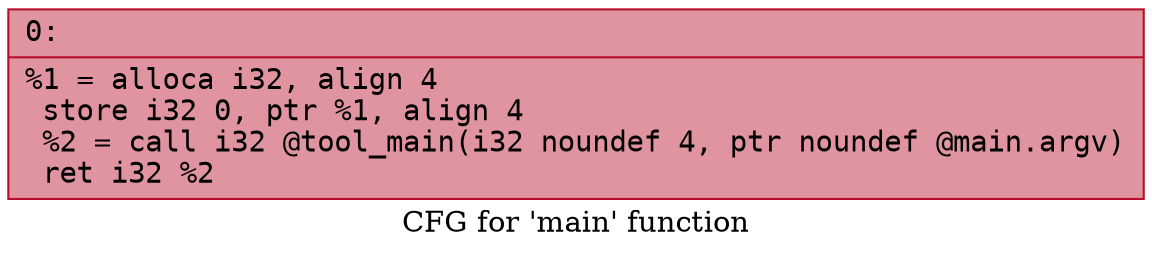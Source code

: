 digraph "CFG for 'main' function" {
	label="CFG for 'main' function";

	Node0x60000067de50 [shape=record,color="#b70d28ff", style=filled, fillcolor="#b70d2870" fontname="Courier",label="{0:\l|  %1 = alloca i32, align 4\l  store i32 0, ptr %1, align 4\l  %2 = call i32 @tool_main(i32 noundef 4, ptr noundef @main.argv)\l  ret i32 %2\l}"];
}
